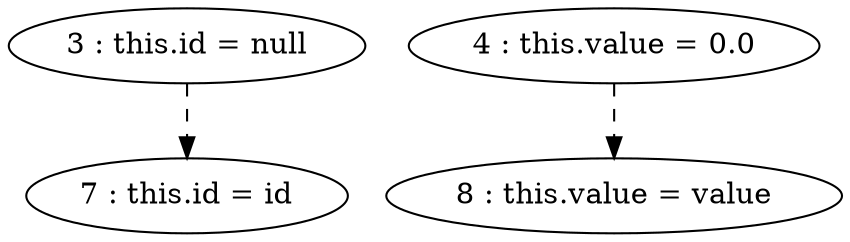 digraph G {
"3 : this.id = null"
"3 : this.id = null" -> "7 : this.id = id" [style=dashed]
"4 : this.value = 0.0"
"4 : this.value = 0.0" -> "8 : this.value = value" [style=dashed]
"7 : this.id = id"
"8 : this.value = value"
}